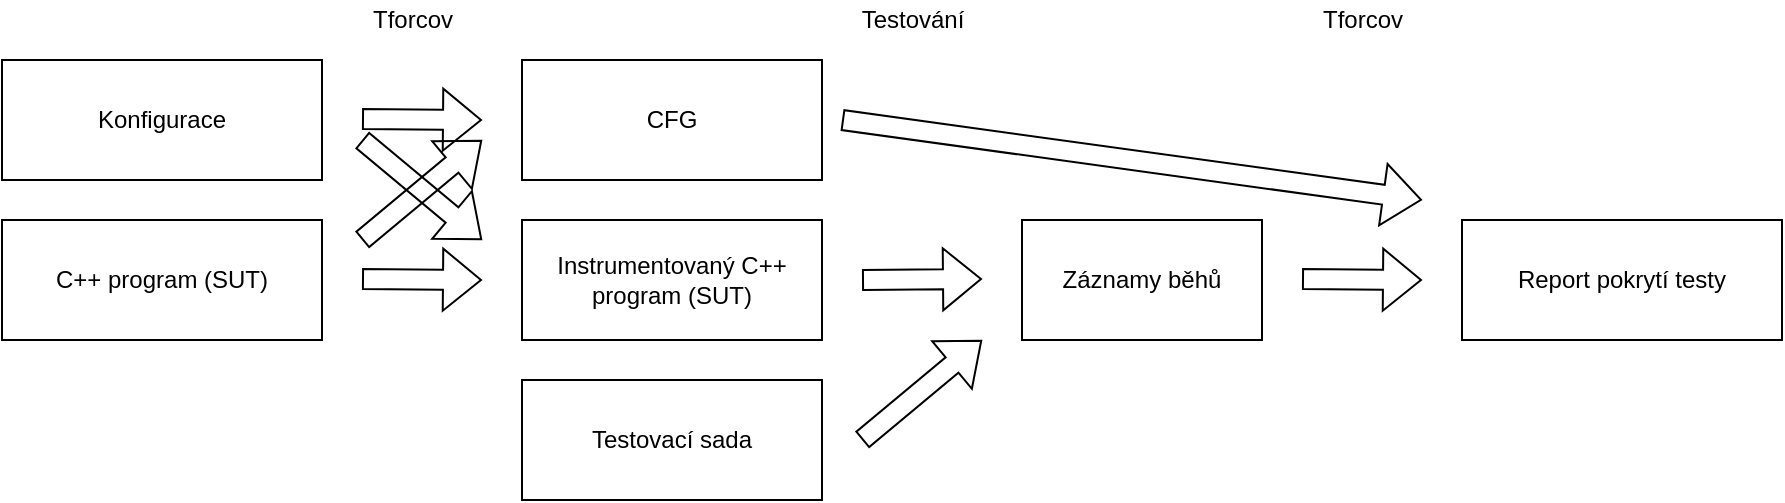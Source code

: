 <mxfile version="18.1.3" type="github">
  <diagram id="PkoTO4GZKmc3V8IWVleu" name="Page-1">
    <mxGraphModel dx="1422" dy="762" grid="1" gridSize="10" guides="1" tooltips="1" connect="1" arrows="1" fold="1" page="1" pageScale="1" pageWidth="827" pageHeight="1169" math="0" shadow="0">
      <root>
        <mxCell id="0" />
        <mxCell id="1" parent="0" />
        <mxCell id="5J12x8IQ41ZzSLyLn22b-1" value="Instrumentovaný C++ program (SUT)" style="rounded=0;whiteSpace=wrap;html=1;" parent="1" vertex="1">
          <mxGeometry x="310" y="220" width="150" height="60" as="geometry" />
        </mxCell>
        <mxCell id="5J12x8IQ41ZzSLyLn22b-2" value="Konfigurace" style="rounded=0;whiteSpace=wrap;html=1;" parent="1" vertex="1">
          <mxGeometry x="50" y="140" width="160" height="60" as="geometry" />
        </mxCell>
        <mxCell id="5J12x8IQ41ZzSLyLn22b-3" value="" style="shape=flexArrow;endArrow=classic;html=1;rounded=0;" parent="1" edge="1">
          <mxGeometry width="50" height="50" relative="1" as="geometry">
            <mxPoint x="700" y="249.5" as="sourcePoint" />
            <mxPoint x="760" y="250" as="targetPoint" />
          </mxGeometry>
        </mxCell>
        <mxCell id="5J12x8IQ41ZzSLyLn22b-4" value="Report pokrytí testy" style="rounded=0;whiteSpace=wrap;html=1;" parent="1" vertex="1">
          <mxGeometry x="780" y="220" width="160" height="60" as="geometry" />
        </mxCell>
        <mxCell id="HYYbnwNy8RpscYg0V8sw-1" value="Testovací sada" style="rounded=0;whiteSpace=wrap;html=1;" parent="1" vertex="1">
          <mxGeometry x="310" y="300" width="150" height="60" as="geometry" />
        </mxCell>
        <mxCell id="HYYbnwNy8RpscYg0V8sw-2" value="Záznamy běhů" style="rounded=0;whiteSpace=wrap;html=1;" parent="1" vertex="1">
          <mxGeometry x="560" y="220" width="120" height="60" as="geometry" />
        </mxCell>
        <mxCell id="HYYbnwNy8RpscYg0V8sw-3" value="" style="shape=flexArrow;endArrow=classic;html=1;rounded=0;" parent="1" edge="1">
          <mxGeometry width="50" height="50" relative="1" as="geometry">
            <mxPoint x="470" y="170" as="sourcePoint" />
            <mxPoint x="760" y="210" as="targetPoint" />
          </mxGeometry>
        </mxCell>
        <mxCell id="HYYbnwNy8RpscYg0V8sw-5" value="" style="shape=flexArrow;endArrow=classic;html=1;rounded=0;" parent="1" edge="1">
          <mxGeometry width="50" height="50" relative="1" as="geometry">
            <mxPoint x="230" y="249.5" as="sourcePoint" />
            <mxPoint x="290" y="250" as="targetPoint" />
          </mxGeometry>
        </mxCell>
        <mxCell id="otM4EltuZU-y67WwOIw9-1" value="C++ program (SUT)" style="rounded=0;whiteSpace=wrap;html=1;" vertex="1" parent="1">
          <mxGeometry x="50" y="220" width="160" height="60" as="geometry" />
        </mxCell>
        <mxCell id="otM4EltuZU-y67WwOIw9-2" value="CFG" style="rounded=0;whiteSpace=wrap;html=1;" vertex="1" parent="1">
          <mxGeometry x="310" y="140" width="150" height="60" as="geometry" />
        </mxCell>
        <mxCell id="otM4EltuZU-y67WwOIw9-3" value="" style="shape=flexArrow;endArrow=classic;html=1;rounded=0;" edge="1" parent="1">
          <mxGeometry width="50" height="50" relative="1" as="geometry">
            <mxPoint x="230" y="180" as="sourcePoint" />
            <mxPoint x="290" y="230" as="targetPoint" />
          </mxGeometry>
        </mxCell>
        <mxCell id="otM4EltuZU-y67WwOIw9-4" value="" style="shape=flexArrow;endArrow=classic;html=1;rounded=0;" edge="1" parent="1">
          <mxGeometry width="50" height="50" relative="1" as="geometry">
            <mxPoint x="480" y="250" as="sourcePoint" />
            <mxPoint x="540" y="249.5" as="targetPoint" />
          </mxGeometry>
        </mxCell>
        <mxCell id="otM4EltuZU-y67WwOIw9-5" value="" style="shape=flexArrow;endArrow=classic;html=1;rounded=0;" edge="1" parent="1">
          <mxGeometry width="50" height="50" relative="1" as="geometry">
            <mxPoint x="480" y="330" as="sourcePoint" />
            <mxPoint x="540" y="280" as="targetPoint" />
          </mxGeometry>
        </mxCell>
        <mxCell id="otM4EltuZU-y67WwOIw9-6" value="" style="shape=flexArrow;endArrow=classic;html=1;rounded=0;" edge="1" parent="1">
          <mxGeometry width="50" height="50" relative="1" as="geometry">
            <mxPoint x="230" y="230" as="sourcePoint" />
            <mxPoint x="290" y="180" as="targetPoint" />
          </mxGeometry>
        </mxCell>
        <mxCell id="otM4EltuZU-y67WwOIw9-7" value="" style="shape=flexArrow;endArrow=classic;html=1;rounded=0;" edge="1" parent="1">
          <mxGeometry width="50" height="50" relative="1" as="geometry">
            <mxPoint x="230" y="169.5" as="sourcePoint" />
            <mxPoint x="290" y="170" as="targetPoint" />
          </mxGeometry>
        </mxCell>
        <mxCell id="otM4EltuZU-y67WwOIw9-8" value="Testování" style="text;html=1;align=center;verticalAlign=middle;resizable=0;points=[];autosize=1;strokeColor=none;fillColor=none;" vertex="1" parent="1">
          <mxGeometry x="470" y="110" width="70" height="20" as="geometry" />
        </mxCell>
        <mxCell id="otM4EltuZU-y67WwOIw9-9" value="Tforcov" style="text;html=1;align=center;verticalAlign=middle;resizable=0;points=[];autosize=1;strokeColor=none;fillColor=none;" vertex="1" parent="1">
          <mxGeometry x="225" y="110" width="60" height="20" as="geometry" />
        </mxCell>
        <mxCell id="otM4EltuZU-y67WwOIw9-10" value="Tforcov" style="text;html=1;align=center;verticalAlign=middle;resizable=0;points=[];autosize=1;strokeColor=none;fillColor=none;" vertex="1" parent="1">
          <mxGeometry x="700" y="110" width="60" height="20" as="geometry" />
        </mxCell>
      </root>
    </mxGraphModel>
  </diagram>
</mxfile>
